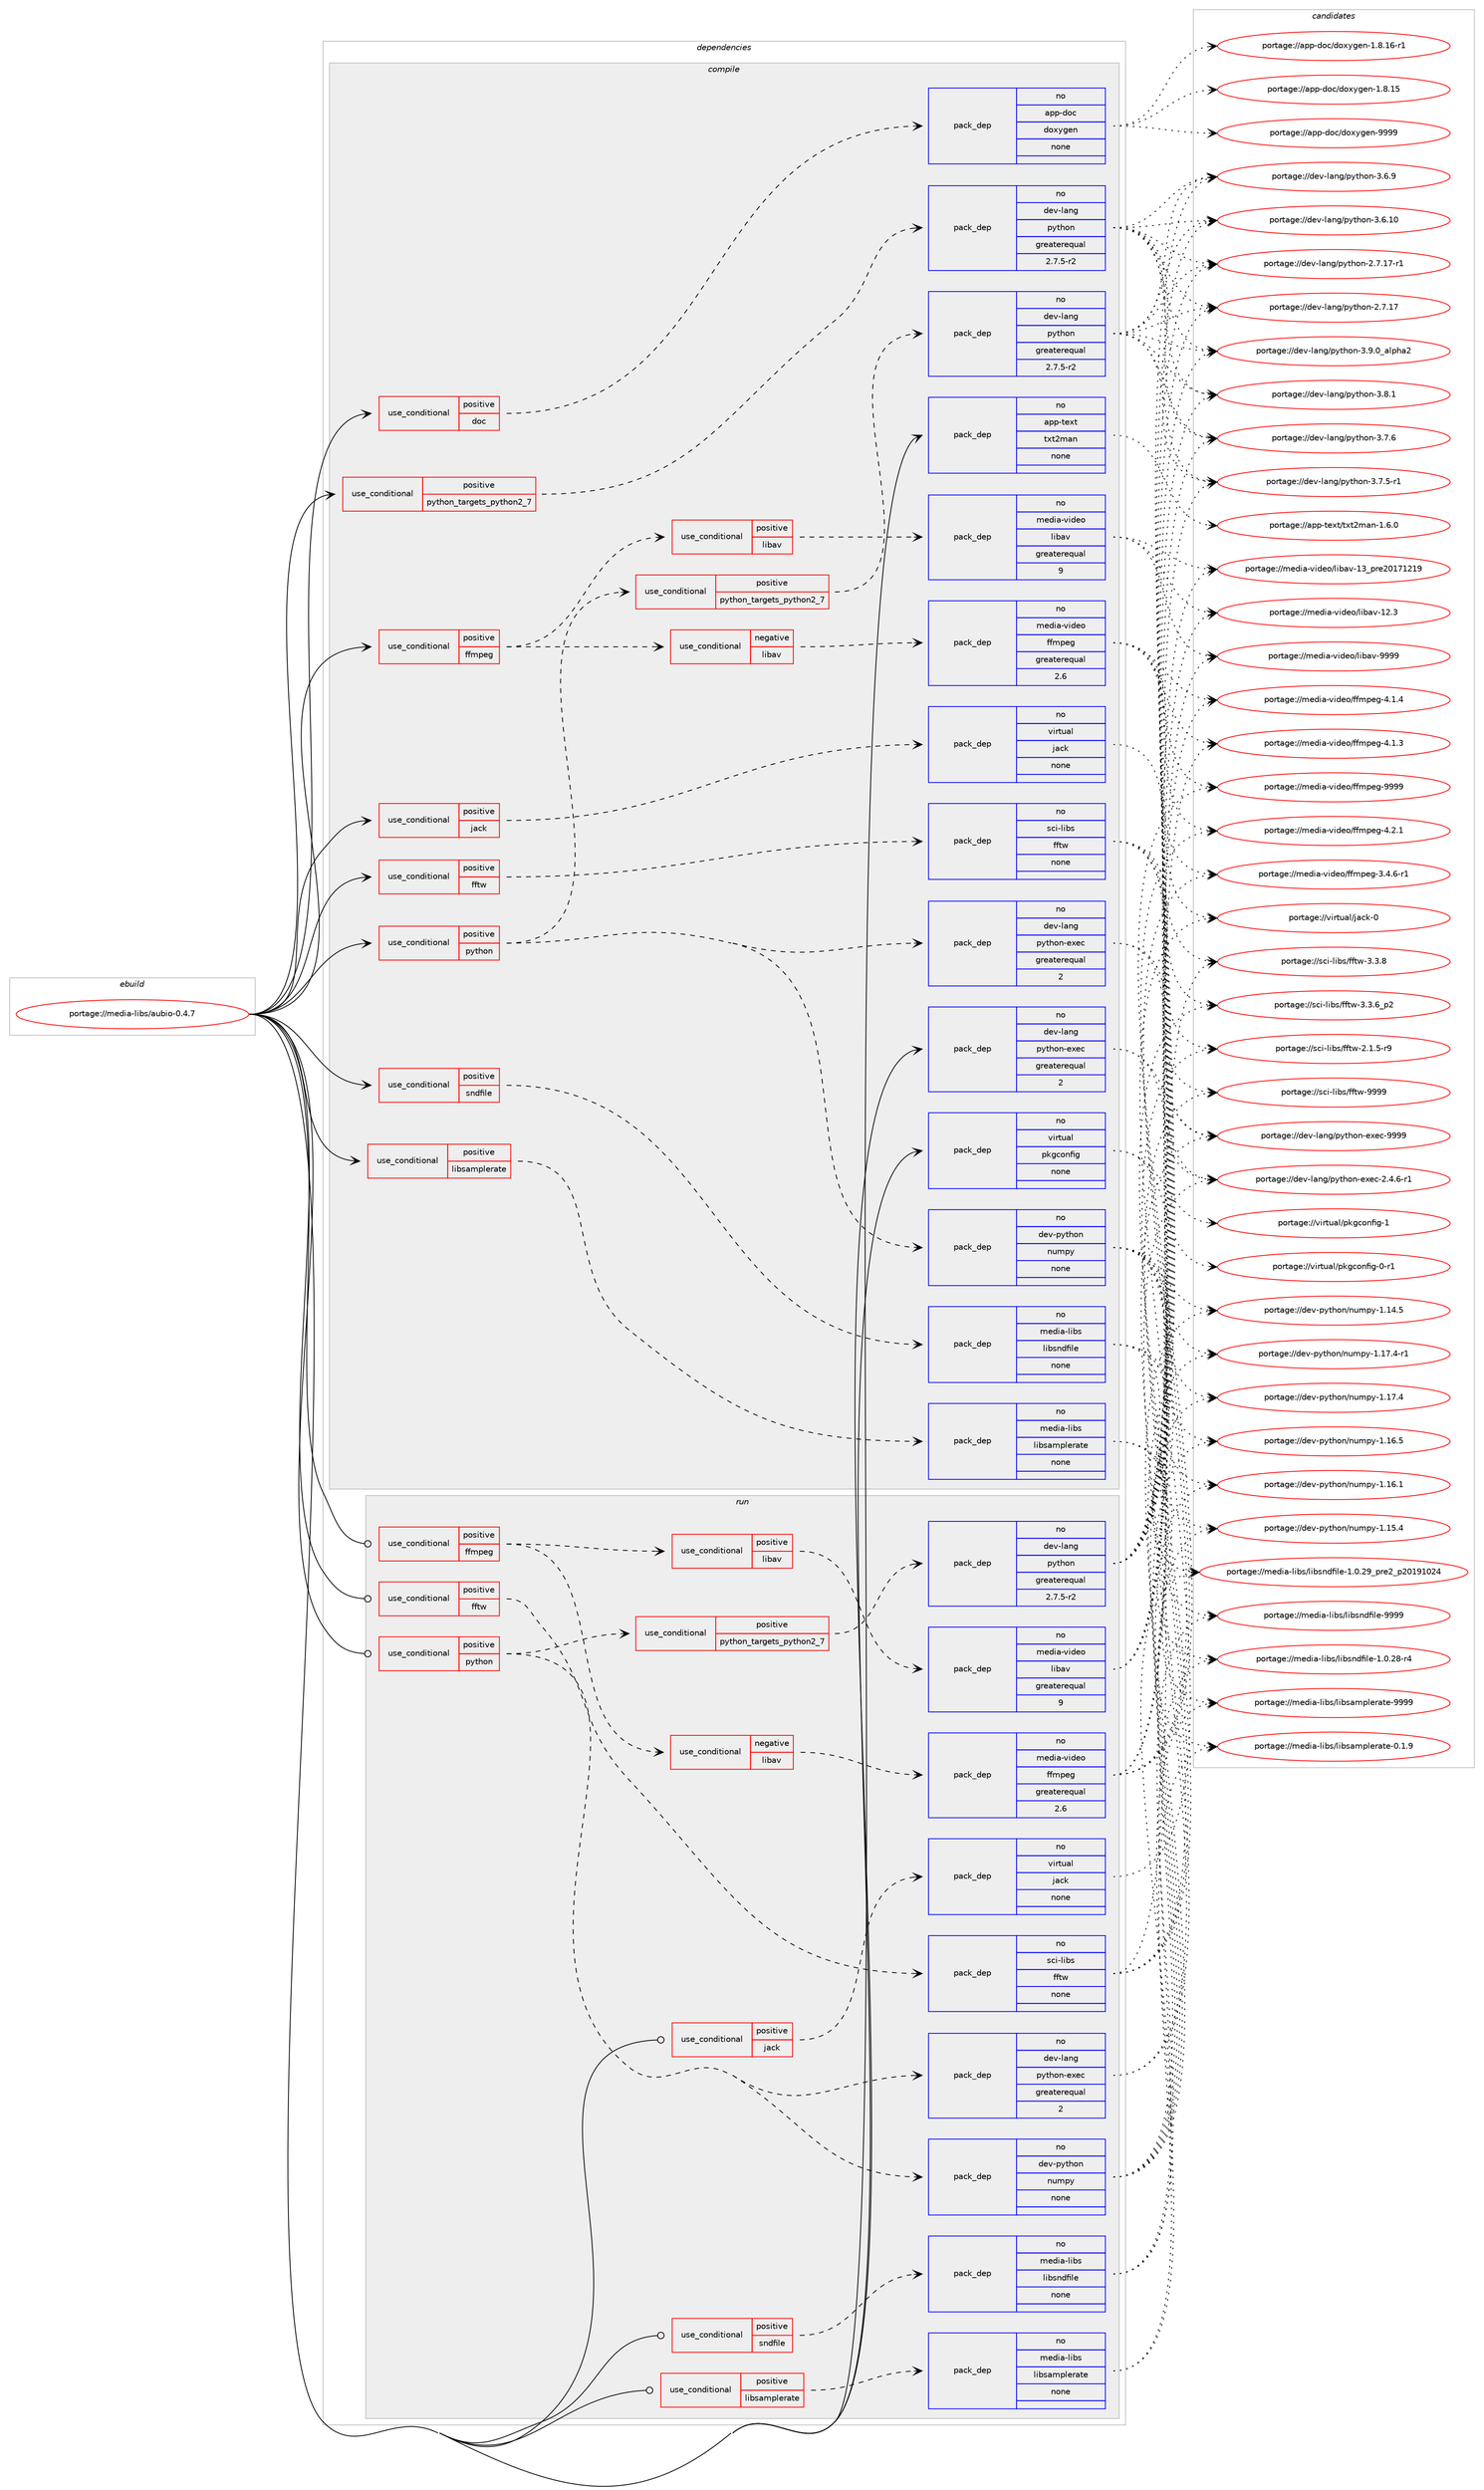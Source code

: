 digraph prolog {

# *************
# Graph options
# *************

newrank=true;
concentrate=true;
compound=true;
graph [rankdir=LR,fontname=Helvetica,fontsize=10,ranksep=1.5];#, ranksep=2.5, nodesep=0.2];
edge  [arrowhead=vee];
node  [fontname=Helvetica,fontsize=10];

# **********
# The ebuild
# **********

subgraph cluster_leftcol {
color=gray;
rank=same;
label=<<i>ebuild</i>>;
id [label="portage://media-libs/aubio-0.4.7", color=red, width=4, href="../media-libs/aubio-0.4.7.svg"];
}

# ****************
# The dependencies
# ****************

subgraph cluster_midcol {
color=gray;
label=<<i>dependencies</i>>;
subgraph cluster_compile {
fillcolor="#eeeeee";
style=filled;
label=<<i>compile</i>>;
subgraph cond49692 {
dependency216172 [label=<<TABLE BORDER="0" CELLBORDER="1" CELLSPACING="0" CELLPADDING="4"><TR><TD ROWSPAN="3" CELLPADDING="10">use_conditional</TD></TR><TR><TD>positive</TD></TR><TR><TD>doc</TD></TR></TABLE>>, shape=none, color=red];
subgraph pack163128 {
dependency216173 [label=<<TABLE BORDER="0" CELLBORDER="1" CELLSPACING="0" CELLPADDING="4" WIDTH="220"><TR><TD ROWSPAN="6" CELLPADDING="30">pack_dep</TD></TR><TR><TD WIDTH="110">no</TD></TR><TR><TD>app-doc</TD></TR><TR><TD>doxygen</TD></TR><TR><TD>none</TD></TR><TR><TD></TD></TR></TABLE>>, shape=none, color=blue];
}
dependency216172:e -> dependency216173:w [weight=20,style="dashed",arrowhead="vee"];
}
id:e -> dependency216172:w [weight=20,style="solid",arrowhead="vee"];
subgraph cond49693 {
dependency216174 [label=<<TABLE BORDER="0" CELLBORDER="1" CELLSPACING="0" CELLPADDING="4"><TR><TD ROWSPAN="3" CELLPADDING="10">use_conditional</TD></TR><TR><TD>positive</TD></TR><TR><TD>ffmpeg</TD></TR></TABLE>>, shape=none, color=red];
subgraph cond49694 {
dependency216175 [label=<<TABLE BORDER="0" CELLBORDER="1" CELLSPACING="0" CELLPADDING="4"><TR><TD ROWSPAN="3" CELLPADDING="10">use_conditional</TD></TR><TR><TD>negative</TD></TR><TR><TD>libav</TD></TR></TABLE>>, shape=none, color=red];
subgraph pack163129 {
dependency216176 [label=<<TABLE BORDER="0" CELLBORDER="1" CELLSPACING="0" CELLPADDING="4" WIDTH="220"><TR><TD ROWSPAN="6" CELLPADDING="30">pack_dep</TD></TR><TR><TD WIDTH="110">no</TD></TR><TR><TD>media-video</TD></TR><TR><TD>ffmpeg</TD></TR><TR><TD>greaterequal</TD></TR><TR><TD>2.6</TD></TR></TABLE>>, shape=none, color=blue];
}
dependency216175:e -> dependency216176:w [weight=20,style="dashed",arrowhead="vee"];
}
dependency216174:e -> dependency216175:w [weight=20,style="dashed",arrowhead="vee"];
subgraph cond49695 {
dependency216177 [label=<<TABLE BORDER="0" CELLBORDER="1" CELLSPACING="0" CELLPADDING="4"><TR><TD ROWSPAN="3" CELLPADDING="10">use_conditional</TD></TR><TR><TD>positive</TD></TR><TR><TD>libav</TD></TR></TABLE>>, shape=none, color=red];
subgraph pack163130 {
dependency216178 [label=<<TABLE BORDER="0" CELLBORDER="1" CELLSPACING="0" CELLPADDING="4" WIDTH="220"><TR><TD ROWSPAN="6" CELLPADDING="30">pack_dep</TD></TR><TR><TD WIDTH="110">no</TD></TR><TR><TD>media-video</TD></TR><TR><TD>libav</TD></TR><TR><TD>greaterequal</TD></TR><TR><TD>9</TD></TR></TABLE>>, shape=none, color=blue];
}
dependency216177:e -> dependency216178:w [weight=20,style="dashed",arrowhead="vee"];
}
dependency216174:e -> dependency216177:w [weight=20,style="dashed",arrowhead="vee"];
}
id:e -> dependency216174:w [weight=20,style="solid",arrowhead="vee"];
subgraph cond49696 {
dependency216179 [label=<<TABLE BORDER="0" CELLBORDER="1" CELLSPACING="0" CELLPADDING="4"><TR><TD ROWSPAN="3" CELLPADDING="10">use_conditional</TD></TR><TR><TD>positive</TD></TR><TR><TD>fftw</TD></TR></TABLE>>, shape=none, color=red];
subgraph pack163131 {
dependency216180 [label=<<TABLE BORDER="0" CELLBORDER="1" CELLSPACING="0" CELLPADDING="4" WIDTH="220"><TR><TD ROWSPAN="6" CELLPADDING="30">pack_dep</TD></TR><TR><TD WIDTH="110">no</TD></TR><TR><TD>sci-libs</TD></TR><TR><TD>fftw</TD></TR><TR><TD>none</TD></TR><TR><TD></TD></TR></TABLE>>, shape=none, color=blue];
}
dependency216179:e -> dependency216180:w [weight=20,style="dashed",arrowhead="vee"];
}
id:e -> dependency216179:w [weight=20,style="solid",arrowhead="vee"];
subgraph cond49697 {
dependency216181 [label=<<TABLE BORDER="0" CELLBORDER="1" CELLSPACING="0" CELLPADDING="4"><TR><TD ROWSPAN="3" CELLPADDING="10">use_conditional</TD></TR><TR><TD>positive</TD></TR><TR><TD>jack</TD></TR></TABLE>>, shape=none, color=red];
subgraph pack163132 {
dependency216182 [label=<<TABLE BORDER="0" CELLBORDER="1" CELLSPACING="0" CELLPADDING="4" WIDTH="220"><TR><TD ROWSPAN="6" CELLPADDING="30">pack_dep</TD></TR><TR><TD WIDTH="110">no</TD></TR><TR><TD>virtual</TD></TR><TR><TD>jack</TD></TR><TR><TD>none</TD></TR><TR><TD></TD></TR></TABLE>>, shape=none, color=blue];
}
dependency216181:e -> dependency216182:w [weight=20,style="dashed",arrowhead="vee"];
}
id:e -> dependency216181:w [weight=20,style="solid",arrowhead="vee"];
subgraph cond49698 {
dependency216183 [label=<<TABLE BORDER="0" CELLBORDER="1" CELLSPACING="0" CELLPADDING="4"><TR><TD ROWSPAN="3" CELLPADDING="10">use_conditional</TD></TR><TR><TD>positive</TD></TR><TR><TD>libsamplerate</TD></TR></TABLE>>, shape=none, color=red];
subgraph pack163133 {
dependency216184 [label=<<TABLE BORDER="0" CELLBORDER="1" CELLSPACING="0" CELLPADDING="4" WIDTH="220"><TR><TD ROWSPAN="6" CELLPADDING="30">pack_dep</TD></TR><TR><TD WIDTH="110">no</TD></TR><TR><TD>media-libs</TD></TR><TR><TD>libsamplerate</TD></TR><TR><TD>none</TD></TR><TR><TD></TD></TR></TABLE>>, shape=none, color=blue];
}
dependency216183:e -> dependency216184:w [weight=20,style="dashed",arrowhead="vee"];
}
id:e -> dependency216183:w [weight=20,style="solid",arrowhead="vee"];
subgraph cond49699 {
dependency216185 [label=<<TABLE BORDER="0" CELLBORDER="1" CELLSPACING="0" CELLPADDING="4"><TR><TD ROWSPAN="3" CELLPADDING="10">use_conditional</TD></TR><TR><TD>positive</TD></TR><TR><TD>python</TD></TR></TABLE>>, shape=none, color=red];
subgraph cond49700 {
dependency216186 [label=<<TABLE BORDER="0" CELLBORDER="1" CELLSPACING="0" CELLPADDING="4"><TR><TD ROWSPAN="3" CELLPADDING="10">use_conditional</TD></TR><TR><TD>positive</TD></TR><TR><TD>python_targets_python2_7</TD></TR></TABLE>>, shape=none, color=red];
subgraph pack163134 {
dependency216187 [label=<<TABLE BORDER="0" CELLBORDER="1" CELLSPACING="0" CELLPADDING="4" WIDTH="220"><TR><TD ROWSPAN="6" CELLPADDING="30">pack_dep</TD></TR><TR><TD WIDTH="110">no</TD></TR><TR><TD>dev-lang</TD></TR><TR><TD>python</TD></TR><TR><TD>greaterequal</TD></TR><TR><TD>2.7.5-r2</TD></TR></TABLE>>, shape=none, color=blue];
}
dependency216186:e -> dependency216187:w [weight=20,style="dashed",arrowhead="vee"];
}
dependency216185:e -> dependency216186:w [weight=20,style="dashed",arrowhead="vee"];
subgraph pack163135 {
dependency216188 [label=<<TABLE BORDER="0" CELLBORDER="1" CELLSPACING="0" CELLPADDING="4" WIDTH="220"><TR><TD ROWSPAN="6" CELLPADDING="30">pack_dep</TD></TR><TR><TD WIDTH="110">no</TD></TR><TR><TD>dev-lang</TD></TR><TR><TD>python-exec</TD></TR><TR><TD>greaterequal</TD></TR><TR><TD>2</TD></TR></TABLE>>, shape=none, color=blue];
}
dependency216185:e -> dependency216188:w [weight=20,style="dashed",arrowhead="vee"];
subgraph pack163136 {
dependency216189 [label=<<TABLE BORDER="0" CELLBORDER="1" CELLSPACING="0" CELLPADDING="4" WIDTH="220"><TR><TD ROWSPAN="6" CELLPADDING="30">pack_dep</TD></TR><TR><TD WIDTH="110">no</TD></TR><TR><TD>dev-python</TD></TR><TR><TD>numpy</TD></TR><TR><TD>none</TD></TR><TR><TD></TD></TR></TABLE>>, shape=none, color=blue];
}
dependency216185:e -> dependency216189:w [weight=20,style="dashed",arrowhead="vee"];
}
id:e -> dependency216185:w [weight=20,style="solid",arrowhead="vee"];
subgraph cond49701 {
dependency216190 [label=<<TABLE BORDER="0" CELLBORDER="1" CELLSPACING="0" CELLPADDING="4"><TR><TD ROWSPAN="3" CELLPADDING="10">use_conditional</TD></TR><TR><TD>positive</TD></TR><TR><TD>python_targets_python2_7</TD></TR></TABLE>>, shape=none, color=red];
subgraph pack163137 {
dependency216191 [label=<<TABLE BORDER="0" CELLBORDER="1" CELLSPACING="0" CELLPADDING="4" WIDTH="220"><TR><TD ROWSPAN="6" CELLPADDING="30">pack_dep</TD></TR><TR><TD WIDTH="110">no</TD></TR><TR><TD>dev-lang</TD></TR><TR><TD>python</TD></TR><TR><TD>greaterequal</TD></TR><TR><TD>2.7.5-r2</TD></TR></TABLE>>, shape=none, color=blue];
}
dependency216190:e -> dependency216191:w [weight=20,style="dashed",arrowhead="vee"];
}
id:e -> dependency216190:w [weight=20,style="solid",arrowhead="vee"];
subgraph cond49702 {
dependency216192 [label=<<TABLE BORDER="0" CELLBORDER="1" CELLSPACING="0" CELLPADDING="4"><TR><TD ROWSPAN="3" CELLPADDING="10">use_conditional</TD></TR><TR><TD>positive</TD></TR><TR><TD>sndfile</TD></TR></TABLE>>, shape=none, color=red];
subgraph pack163138 {
dependency216193 [label=<<TABLE BORDER="0" CELLBORDER="1" CELLSPACING="0" CELLPADDING="4" WIDTH="220"><TR><TD ROWSPAN="6" CELLPADDING="30">pack_dep</TD></TR><TR><TD WIDTH="110">no</TD></TR><TR><TD>media-libs</TD></TR><TR><TD>libsndfile</TD></TR><TR><TD>none</TD></TR><TR><TD></TD></TR></TABLE>>, shape=none, color=blue];
}
dependency216192:e -> dependency216193:w [weight=20,style="dashed",arrowhead="vee"];
}
id:e -> dependency216192:w [weight=20,style="solid",arrowhead="vee"];
subgraph pack163139 {
dependency216194 [label=<<TABLE BORDER="0" CELLBORDER="1" CELLSPACING="0" CELLPADDING="4" WIDTH="220"><TR><TD ROWSPAN="6" CELLPADDING="30">pack_dep</TD></TR><TR><TD WIDTH="110">no</TD></TR><TR><TD>app-text</TD></TR><TR><TD>txt2man</TD></TR><TR><TD>none</TD></TR><TR><TD></TD></TR></TABLE>>, shape=none, color=blue];
}
id:e -> dependency216194:w [weight=20,style="solid",arrowhead="vee"];
subgraph pack163140 {
dependency216195 [label=<<TABLE BORDER="0" CELLBORDER="1" CELLSPACING="0" CELLPADDING="4" WIDTH="220"><TR><TD ROWSPAN="6" CELLPADDING="30">pack_dep</TD></TR><TR><TD WIDTH="110">no</TD></TR><TR><TD>dev-lang</TD></TR><TR><TD>python-exec</TD></TR><TR><TD>greaterequal</TD></TR><TR><TD>2</TD></TR></TABLE>>, shape=none, color=blue];
}
id:e -> dependency216195:w [weight=20,style="solid",arrowhead="vee"];
subgraph pack163141 {
dependency216196 [label=<<TABLE BORDER="0" CELLBORDER="1" CELLSPACING="0" CELLPADDING="4" WIDTH="220"><TR><TD ROWSPAN="6" CELLPADDING="30">pack_dep</TD></TR><TR><TD WIDTH="110">no</TD></TR><TR><TD>virtual</TD></TR><TR><TD>pkgconfig</TD></TR><TR><TD>none</TD></TR><TR><TD></TD></TR></TABLE>>, shape=none, color=blue];
}
id:e -> dependency216196:w [weight=20,style="solid",arrowhead="vee"];
}
subgraph cluster_compileandrun {
fillcolor="#eeeeee";
style=filled;
label=<<i>compile and run</i>>;
}
subgraph cluster_run {
fillcolor="#eeeeee";
style=filled;
label=<<i>run</i>>;
subgraph cond49703 {
dependency216197 [label=<<TABLE BORDER="0" CELLBORDER="1" CELLSPACING="0" CELLPADDING="4"><TR><TD ROWSPAN="3" CELLPADDING="10">use_conditional</TD></TR><TR><TD>positive</TD></TR><TR><TD>ffmpeg</TD></TR></TABLE>>, shape=none, color=red];
subgraph cond49704 {
dependency216198 [label=<<TABLE BORDER="0" CELLBORDER="1" CELLSPACING="0" CELLPADDING="4"><TR><TD ROWSPAN="3" CELLPADDING="10">use_conditional</TD></TR><TR><TD>negative</TD></TR><TR><TD>libav</TD></TR></TABLE>>, shape=none, color=red];
subgraph pack163142 {
dependency216199 [label=<<TABLE BORDER="0" CELLBORDER="1" CELLSPACING="0" CELLPADDING="4" WIDTH="220"><TR><TD ROWSPAN="6" CELLPADDING="30">pack_dep</TD></TR><TR><TD WIDTH="110">no</TD></TR><TR><TD>media-video</TD></TR><TR><TD>ffmpeg</TD></TR><TR><TD>greaterequal</TD></TR><TR><TD>2.6</TD></TR></TABLE>>, shape=none, color=blue];
}
dependency216198:e -> dependency216199:w [weight=20,style="dashed",arrowhead="vee"];
}
dependency216197:e -> dependency216198:w [weight=20,style="dashed",arrowhead="vee"];
subgraph cond49705 {
dependency216200 [label=<<TABLE BORDER="0" CELLBORDER="1" CELLSPACING="0" CELLPADDING="4"><TR><TD ROWSPAN="3" CELLPADDING="10">use_conditional</TD></TR><TR><TD>positive</TD></TR><TR><TD>libav</TD></TR></TABLE>>, shape=none, color=red];
subgraph pack163143 {
dependency216201 [label=<<TABLE BORDER="0" CELLBORDER="1" CELLSPACING="0" CELLPADDING="4" WIDTH="220"><TR><TD ROWSPAN="6" CELLPADDING="30">pack_dep</TD></TR><TR><TD WIDTH="110">no</TD></TR><TR><TD>media-video</TD></TR><TR><TD>libav</TD></TR><TR><TD>greaterequal</TD></TR><TR><TD>9</TD></TR></TABLE>>, shape=none, color=blue];
}
dependency216200:e -> dependency216201:w [weight=20,style="dashed",arrowhead="vee"];
}
dependency216197:e -> dependency216200:w [weight=20,style="dashed",arrowhead="vee"];
}
id:e -> dependency216197:w [weight=20,style="solid",arrowhead="odot"];
subgraph cond49706 {
dependency216202 [label=<<TABLE BORDER="0" CELLBORDER="1" CELLSPACING="0" CELLPADDING="4"><TR><TD ROWSPAN="3" CELLPADDING="10">use_conditional</TD></TR><TR><TD>positive</TD></TR><TR><TD>fftw</TD></TR></TABLE>>, shape=none, color=red];
subgraph pack163144 {
dependency216203 [label=<<TABLE BORDER="0" CELLBORDER="1" CELLSPACING="0" CELLPADDING="4" WIDTH="220"><TR><TD ROWSPAN="6" CELLPADDING="30">pack_dep</TD></TR><TR><TD WIDTH="110">no</TD></TR><TR><TD>sci-libs</TD></TR><TR><TD>fftw</TD></TR><TR><TD>none</TD></TR><TR><TD></TD></TR></TABLE>>, shape=none, color=blue];
}
dependency216202:e -> dependency216203:w [weight=20,style="dashed",arrowhead="vee"];
}
id:e -> dependency216202:w [weight=20,style="solid",arrowhead="odot"];
subgraph cond49707 {
dependency216204 [label=<<TABLE BORDER="0" CELLBORDER="1" CELLSPACING="0" CELLPADDING="4"><TR><TD ROWSPAN="3" CELLPADDING="10">use_conditional</TD></TR><TR><TD>positive</TD></TR><TR><TD>jack</TD></TR></TABLE>>, shape=none, color=red];
subgraph pack163145 {
dependency216205 [label=<<TABLE BORDER="0" CELLBORDER="1" CELLSPACING="0" CELLPADDING="4" WIDTH="220"><TR><TD ROWSPAN="6" CELLPADDING="30">pack_dep</TD></TR><TR><TD WIDTH="110">no</TD></TR><TR><TD>virtual</TD></TR><TR><TD>jack</TD></TR><TR><TD>none</TD></TR><TR><TD></TD></TR></TABLE>>, shape=none, color=blue];
}
dependency216204:e -> dependency216205:w [weight=20,style="dashed",arrowhead="vee"];
}
id:e -> dependency216204:w [weight=20,style="solid",arrowhead="odot"];
subgraph cond49708 {
dependency216206 [label=<<TABLE BORDER="0" CELLBORDER="1" CELLSPACING="0" CELLPADDING="4"><TR><TD ROWSPAN="3" CELLPADDING="10">use_conditional</TD></TR><TR><TD>positive</TD></TR><TR><TD>libsamplerate</TD></TR></TABLE>>, shape=none, color=red];
subgraph pack163146 {
dependency216207 [label=<<TABLE BORDER="0" CELLBORDER="1" CELLSPACING="0" CELLPADDING="4" WIDTH="220"><TR><TD ROWSPAN="6" CELLPADDING="30">pack_dep</TD></TR><TR><TD WIDTH="110">no</TD></TR><TR><TD>media-libs</TD></TR><TR><TD>libsamplerate</TD></TR><TR><TD>none</TD></TR><TR><TD></TD></TR></TABLE>>, shape=none, color=blue];
}
dependency216206:e -> dependency216207:w [weight=20,style="dashed",arrowhead="vee"];
}
id:e -> dependency216206:w [weight=20,style="solid",arrowhead="odot"];
subgraph cond49709 {
dependency216208 [label=<<TABLE BORDER="0" CELLBORDER="1" CELLSPACING="0" CELLPADDING="4"><TR><TD ROWSPAN="3" CELLPADDING="10">use_conditional</TD></TR><TR><TD>positive</TD></TR><TR><TD>python</TD></TR></TABLE>>, shape=none, color=red];
subgraph cond49710 {
dependency216209 [label=<<TABLE BORDER="0" CELLBORDER="1" CELLSPACING="0" CELLPADDING="4"><TR><TD ROWSPAN="3" CELLPADDING="10">use_conditional</TD></TR><TR><TD>positive</TD></TR><TR><TD>python_targets_python2_7</TD></TR></TABLE>>, shape=none, color=red];
subgraph pack163147 {
dependency216210 [label=<<TABLE BORDER="0" CELLBORDER="1" CELLSPACING="0" CELLPADDING="4" WIDTH="220"><TR><TD ROWSPAN="6" CELLPADDING="30">pack_dep</TD></TR><TR><TD WIDTH="110">no</TD></TR><TR><TD>dev-lang</TD></TR><TR><TD>python</TD></TR><TR><TD>greaterequal</TD></TR><TR><TD>2.7.5-r2</TD></TR></TABLE>>, shape=none, color=blue];
}
dependency216209:e -> dependency216210:w [weight=20,style="dashed",arrowhead="vee"];
}
dependency216208:e -> dependency216209:w [weight=20,style="dashed",arrowhead="vee"];
subgraph pack163148 {
dependency216211 [label=<<TABLE BORDER="0" CELLBORDER="1" CELLSPACING="0" CELLPADDING="4" WIDTH="220"><TR><TD ROWSPAN="6" CELLPADDING="30">pack_dep</TD></TR><TR><TD WIDTH="110">no</TD></TR><TR><TD>dev-lang</TD></TR><TR><TD>python-exec</TD></TR><TR><TD>greaterequal</TD></TR><TR><TD>2</TD></TR></TABLE>>, shape=none, color=blue];
}
dependency216208:e -> dependency216211:w [weight=20,style="dashed",arrowhead="vee"];
subgraph pack163149 {
dependency216212 [label=<<TABLE BORDER="0" CELLBORDER="1" CELLSPACING="0" CELLPADDING="4" WIDTH="220"><TR><TD ROWSPAN="6" CELLPADDING="30">pack_dep</TD></TR><TR><TD WIDTH="110">no</TD></TR><TR><TD>dev-python</TD></TR><TR><TD>numpy</TD></TR><TR><TD>none</TD></TR><TR><TD></TD></TR></TABLE>>, shape=none, color=blue];
}
dependency216208:e -> dependency216212:w [weight=20,style="dashed",arrowhead="vee"];
}
id:e -> dependency216208:w [weight=20,style="solid",arrowhead="odot"];
subgraph cond49711 {
dependency216213 [label=<<TABLE BORDER="0" CELLBORDER="1" CELLSPACING="0" CELLPADDING="4"><TR><TD ROWSPAN="3" CELLPADDING="10">use_conditional</TD></TR><TR><TD>positive</TD></TR><TR><TD>sndfile</TD></TR></TABLE>>, shape=none, color=red];
subgraph pack163150 {
dependency216214 [label=<<TABLE BORDER="0" CELLBORDER="1" CELLSPACING="0" CELLPADDING="4" WIDTH="220"><TR><TD ROWSPAN="6" CELLPADDING="30">pack_dep</TD></TR><TR><TD WIDTH="110">no</TD></TR><TR><TD>media-libs</TD></TR><TR><TD>libsndfile</TD></TR><TR><TD>none</TD></TR><TR><TD></TD></TR></TABLE>>, shape=none, color=blue];
}
dependency216213:e -> dependency216214:w [weight=20,style="dashed",arrowhead="vee"];
}
id:e -> dependency216213:w [weight=20,style="solid",arrowhead="odot"];
}
}

# **************
# The candidates
# **************

subgraph cluster_choices {
rank=same;
color=gray;
label=<<i>candidates</i>>;

subgraph choice163128 {
color=black;
nodesep=1;
choice971121124510011199471001111201211031011104557575757 [label="portage://app-doc/doxygen-9999", color=red, width=4,href="../app-doc/doxygen-9999.svg"];
choice97112112451001119947100111120121103101110454946564649544511449 [label="portage://app-doc/doxygen-1.8.16-r1", color=red, width=4,href="../app-doc/doxygen-1.8.16-r1.svg"];
choice9711211245100111994710011112012110310111045494656464953 [label="portage://app-doc/doxygen-1.8.15", color=red, width=4,href="../app-doc/doxygen-1.8.15.svg"];
dependency216173:e -> choice971121124510011199471001111201211031011104557575757:w [style=dotted,weight="100"];
dependency216173:e -> choice97112112451001119947100111120121103101110454946564649544511449:w [style=dotted,weight="100"];
dependency216173:e -> choice9711211245100111994710011112012110310111045494656464953:w [style=dotted,weight="100"];
}
subgraph choice163129 {
color=black;
nodesep=1;
choice1091011001059745118105100101111471021021091121011034557575757 [label="portage://media-video/ffmpeg-9999", color=red, width=4,href="../media-video/ffmpeg-9999.svg"];
choice109101100105974511810510010111147102102109112101103455246504649 [label="portage://media-video/ffmpeg-4.2.1", color=red, width=4,href="../media-video/ffmpeg-4.2.1.svg"];
choice109101100105974511810510010111147102102109112101103455246494652 [label="portage://media-video/ffmpeg-4.1.4", color=red, width=4,href="../media-video/ffmpeg-4.1.4.svg"];
choice109101100105974511810510010111147102102109112101103455246494651 [label="portage://media-video/ffmpeg-4.1.3", color=red, width=4,href="../media-video/ffmpeg-4.1.3.svg"];
choice1091011001059745118105100101111471021021091121011034551465246544511449 [label="portage://media-video/ffmpeg-3.4.6-r1", color=red, width=4,href="../media-video/ffmpeg-3.4.6-r1.svg"];
dependency216176:e -> choice1091011001059745118105100101111471021021091121011034557575757:w [style=dotted,weight="100"];
dependency216176:e -> choice109101100105974511810510010111147102102109112101103455246504649:w [style=dotted,weight="100"];
dependency216176:e -> choice109101100105974511810510010111147102102109112101103455246494652:w [style=dotted,weight="100"];
dependency216176:e -> choice109101100105974511810510010111147102102109112101103455246494651:w [style=dotted,weight="100"];
dependency216176:e -> choice1091011001059745118105100101111471021021091121011034551465246544511449:w [style=dotted,weight="100"];
}
subgraph choice163130 {
color=black;
nodesep=1;
choice10910110010597451181051001011114710810598971184557575757 [label="portage://media-video/libav-9999", color=red, width=4,href="../media-video/libav-9999.svg"];
choice1091011001059745118105100101111471081059897118454951951121141015048495549504957 [label="portage://media-video/libav-13_pre20171219", color=red, width=4,href="../media-video/libav-13_pre20171219.svg"];
choice10910110010597451181051001011114710810598971184549504651 [label="portage://media-video/libav-12.3", color=red, width=4,href="../media-video/libav-12.3.svg"];
dependency216178:e -> choice10910110010597451181051001011114710810598971184557575757:w [style=dotted,weight="100"];
dependency216178:e -> choice1091011001059745118105100101111471081059897118454951951121141015048495549504957:w [style=dotted,weight="100"];
dependency216178:e -> choice10910110010597451181051001011114710810598971184549504651:w [style=dotted,weight="100"];
}
subgraph choice163131 {
color=black;
nodesep=1;
choice115991054510810598115471021021161194557575757 [label="portage://sci-libs/fftw-9999", color=red, width=4,href="../sci-libs/fftw-9999.svg"];
choice11599105451081059811547102102116119455146514656 [label="portage://sci-libs/fftw-3.3.8", color=red, width=4,href="../sci-libs/fftw-3.3.8.svg"];
choice115991054510810598115471021021161194551465146549511250 [label="portage://sci-libs/fftw-3.3.6_p2", color=red, width=4,href="../sci-libs/fftw-3.3.6_p2.svg"];
choice115991054510810598115471021021161194550464946534511457 [label="portage://sci-libs/fftw-2.1.5-r9", color=red, width=4,href="../sci-libs/fftw-2.1.5-r9.svg"];
dependency216180:e -> choice115991054510810598115471021021161194557575757:w [style=dotted,weight="100"];
dependency216180:e -> choice11599105451081059811547102102116119455146514656:w [style=dotted,weight="100"];
dependency216180:e -> choice115991054510810598115471021021161194551465146549511250:w [style=dotted,weight="100"];
dependency216180:e -> choice115991054510810598115471021021161194550464946534511457:w [style=dotted,weight="100"];
}
subgraph choice163132 {
color=black;
nodesep=1;
choice118105114116117971084710697991074548 [label="portage://virtual/jack-0", color=red, width=4,href="../virtual/jack-0.svg"];
dependency216182:e -> choice118105114116117971084710697991074548:w [style=dotted,weight="100"];
}
subgraph choice163133 {
color=black;
nodesep=1;
choice109101100105974510810598115471081059811597109112108101114971161014557575757 [label="portage://media-libs/libsamplerate-9999", color=red, width=4,href="../media-libs/libsamplerate-9999.svg"];
choice10910110010597451081059811547108105981159710911210810111497116101454846494657 [label="portage://media-libs/libsamplerate-0.1.9", color=red, width=4,href="../media-libs/libsamplerate-0.1.9.svg"];
dependency216184:e -> choice109101100105974510810598115471081059811597109112108101114971161014557575757:w [style=dotted,weight="100"];
dependency216184:e -> choice10910110010597451081059811547108105981159710911210810111497116101454846494657:w [style=dotted,weight="100"];
}
subgraph choice163134 {
color=black;
nodesep=1;
choice10010111845108971101034711212111610411111045514657464895971081121049750 [label="portage://dev-lang/python-3.9.0_alpha2", color=red, width=4,href="../dev-lang/python-3.9.0_alpha2.svg"];
choice100101118451089711010347112121116104111110455146564649 [label="portage://dev-lang/python-3.8.1", color=red, width=4,href="../dev-lang/python-3.8.1.svg"];
choice100101118451089711010347112121116104111110455146554654 [label="portage://dev-lang/python-3.7.6", color=red, width=4,href="../dev-lang/python-3.7.6.svg"];
choice1001011184510897110103471121211161041111104551465546534511449 [label="portage://dev-lang/python-3.7.5-r1", color=red, width=4,href="../dev-lang/python-3.7.5-r1.svg"];
choice100101118451089711010347112121116104111110455146544657 [label="portage://dev-lang/python-3.6.9", color=red, width=4,href="../dev-lang/python-3.6.9.svg"];
choice10010111845108971101034711212111610411111045514654464948 [label="portage://dev-lang/python-3.6.10", color=red, width=4,href="../dev-lang/python-3.6.10.svg"];
choice100101118451089711010347112121116104111110455046554649554511449 [label="portage://dev-lang/python-2.7.17-r1", color=red, width=4,href="../dev-lang/python-2.7.17-r1.svg"];
choice10010111845108971101034711212111610411111045504655464955 [label="portage://dev-lang/python-2.7.17", color=red, width=4,href="../dev-lang/python-2.7.17.svg"];
dependency216187:e -> choice10010111845108971101034711212111610411111045514657464895971081121049750:w [style=dotted,weight="100"];
dependency216187:e -> choice100101118451089711010347112121116104111110455146564649:w [style=dotted,weight="100"];
dependency216187:e -> choice100101118451089711010347112121116104111110455146554654:w [style=dotted,weight="100"];
dependency216187:e -> choice1001011184510897110103471121211161041111104551465546534511449:w [style=dotted,weight="100"];
dependency216187:e -> choice100101118451089711010347112121116104111110455146544657:w [style=dotted,weight="100"];
dependency216187:e -> choice10010111845108971101034711212111610411111045514654464948:w [style=dotted,weight="100"];
dependency216187:e -> choice100101118451089711010347112121116104111110455046554649554511449:w [style=dotted,weight="100"];
dependency216187:e -> choice10010111845108971101034711212111610411111045504655464955:w [style=dotted,weight="100"];
}
subgraph choice163135 {
color=black;
nodesep=1;
choice10010111845108971101034711212111610411111045101120101994557575757 [label="portage://dev-lang/python-exec-9999", color=red, width=4,href="../dev-lang/python-exec-9999.svg"];
choice10010111845108971101034711212111610411111045101120101994550465246544511449 [label="portage://dev-lang/python-exec-2.4.6-r1", color=red, width=4,href="../dev-lang/python-exec-2.4.6-r1.svg"];
dependency216188:e -> choice10010111845108971101034711212111610411111045101120101994557575757:w [style=dotted,weight="100"];
dependency216188:e -> choice10010111845108971101034711212111610411111045101120101994550465246544511449:w [style=dotted,weight="100"];
}
subgraph choice163136 {
color=black;
nodesep=1;
choice1001011184511212111610411111047110117109112121454946495546524511449 [label="portage://dev-python/numpy-1.17.4-r1", color=red, width=4,href="../dev-python/numpy-1.17.4-r1.svg"];
choice100101118451121211161041111104711011710911212145494649554652 [label="portage://dev-python/numpy-1.17.4", color=red, width=4,href="../dev-python/numpy-1.17.4.svg"];
choice100101118451121211161041111104711011710911212145494649544653 [label="portage://dev-python/numpy-1.16.5", color=red, width=4,href="../dev-python/numpy-1.16.5.svg"];
choice100101118451121211161041111104711011710911212145494649544649 [label="portage://dev-python/numpy-1.16.1", color=red, width=4,href="../dev-python/numpy-1.16.1.svg"];
choice100101118451121211161041111104711011710911212145494649534652 [label="portage://dev-python/numpy-1.15.4", color=red, width=4,href="../dev-python/numpy-1.15.4.svg"];
choice100101118451121211161041111104711011710911212145494649524653 [label="portage://dev-python/numpy-1.14.5", color=red, width=4,href="../dev-python/numpy-1.14.5.svg"];
dependency216189:e -> choice1001011184511212111610411111047110117109112121454946495546524511449:w [style=dotted,weight="100"];
dependency216189:e -> choice100101118451121211161041111104711011710911212145494649554652:w [style=dotted,weight="100"];
dependency216189:e -> choice100101118451121211161041111104711011710911212145494649544653:w [style=dotted,weight="100"];
dependency216189:e -> choice100101118451121211161041111104711011710911212145494649544649:w [style=dotted,weight="100"];
dependency216189:e -> choice100101118451121211161041111104711011710911212145494649534652:w [style=dotted,weight="100"];
dependency216189:e -> choice100101118451121211161041111104711011710911212145494649524653:w [style=dotted,weight="100"];
}
subgraph choice163137 {
color=black;
nodesep=1;
choice10010111845108971101034711212111610411111045514657464895971081121049750 [label="portage://dev-lang/python-3.9.0_alpha2", color=red, width=4,href="../dev-lang/python-3.9.0_alpha2.svg"];
choice100101118451089711010347112121116104111110455146564649 [label="portage://dev-lang/python-3.8.1", color=red, width=4,href="../dev-lang/python-3.8.1.svg"];
choice100101118451089711010347112121116104111110455146554654 [label="portage://dev-lang/python-3.7.6", color=red, width=4,href="../dev-lang/python-3.7.6.svg"];
choice1001011184510897110103471121211161041111104551465546534511449 [label="portage://dev-lang/python-3.7.5-r1", color=red, width=4,href="../dev-lang/python-3.7.5-r1.svg"];
choice100101118451089711010347112121116104111110455146544657 [label="portage://dev-lang/python-3.6.9", color=red, width=4,href="../dev-lang/python-3.6.9.svg"];
choice10010111845108971101034711212111610411111045514654464948 [label="portage://dev-lang/python-3.6.10", color=red, width=4,href="../dev-lang/python-3.6.10.svg"];
choice100101118451089711010347112121116104111110455046554649554511449 [label="portage://dev-lang/python-2.7.17-r1", color=red, width=4,href="../dev-lang/python-2.7.17-r1.svg"];
choice10010111845108971101034711212111610411111045504655464955 [label="portage://dev-lang/python-2.7.17", color=red, width=4,href="../dev-lang/python-2.7.17.svg"];
dependency216191:e -> choice10010111845108971101034711212111610411111045514657464895971081121049750:w [style=dotted,weight="100"];
dependency216191:e -> choice100101118451089711010347112121116104111110455146564649:w [style=dotted,weight="100"];
dependency216191:e -> choice100101118451089711010347112121116104111110455146554654:w [style=dotted,weight="100"];
dependency216191:e -> choice1001011184510897110103471121211161041111104551465546534511449:w [style=dotted,weight="100"];
dependency216191:e -> choice100101118451089711010347112121116104111110455146544657:w [style=dotted,weight="100"];
dependency216191:e -> choice10010111845108971101034711212111610411111045514654464948:w [style=dotted,weight="100"];
dependency216191:e -> choice100101118451089711010347112121116104111110455046554649554511449:w [style=dotted,weight="100"];
dependency216191:e -> choice10010111845108971101034711212111610411111045504655464955:w [style=dotted,weight="100"];
}
subgraph choice163138 {
color=black;
nodesep=1;
choice10910110010597451081059811547108105981151101001021051081014557575757 [label="portage://media-libs/libsndfile-9999", color=red, width=4,href="../media-libs/libsndfile-9999.svg"];
choice1091011001059745108105981154710810598115110100102105108101454946484650579511211410150951125048495749485052 [label="portage://media-libs/libsndfile-1.0.29_pre2_p20191024", color=red, width=4,href="../media-libs/libsndfile-1.0.29_pre2_p20191024.svg"];
choice1091011001059745108105981154710810598115110100102105108101454946484650564511452 [label="portage://media-libs/libsndfile-1.0.28-r4", color=red, width=4,href="../media-libs/libsndfile-1.0.28-r4.svg"];
dependency216193:e -> choice10910110010597451081059811547108105981151101001021051081014557575757:w [style=dotted,weight="100"];
dependency216193:e -> choice1091011001059745108105981154710810598115110100102105108101454946484650579511211410150951125048495749485052:w [style=dotted,weight="100"];
dependency216193:e -> choice1091011001059745108105981154710810598115110100102105108101454946484650564511452:w [style=dotted,weight="100"];
}
subgraph choice163139 {
color=black;
nodesep=1;
choice9711211245116101120116471161201165010997110454946544648 [label="portage://app-text/txt2man-1.6.0", color=red, width=4,href="../app-text/txt2man-1.6.0.svg"];
dependency216194:e -> choice9711211245116101120116471161201165010997110454946544648:w [style=dotted,weight="100"];
}
subgraph choice163140 {
color=black;
nodesep=1;
choice10010111845108971101034711212111610411111045101120101994557575757 [label="portage://dev-lang/python-exec-9999", color=red, width=4,href="../dev-lang/python-exec-9999.svg"];
choice10010111845108971101034711212111610411111045101120101994550465246544511449 [label="portage://dev-lang/python-exec-2.4.6-r1", color=red, width=4,href="../dev-lang/python-exec-2.4.6-r1.svg"];
dependency216195:e -> choice10010111845108971101034711212111610411111045101120101994557575757:w [style=dotted,weight="100"];
dependency216195:e -> choice10010111845108971101034711212111610411111045101120101994550465246544511449:w [style=dotted,weight="100"];
}
subgraph choice163141 {
color=black;
nodesep=1;
choice1181051141161179710847112107103991111101021051034549 [label="portage://virtual/pkgconfig-1", color=red, width=4,href="../virtual/pkgconfig-1.svg"];
choice11810511411611797108471121071039911111010210510345484511449 [label="portage://virtual/pkgconfig-0-r1", color=red, width=4,href="../virtual/pkgconfig-0-r1.svg"];
dependency216196:e -> choice1181051141161179710847112107103991111101021051034549:w [style=dotted,weight="100"];
dependency216196:e -> choice11810511411611797108471121071039911111010210510345484511449:w [style=dotted,weight="100"];
}
subgraph choice163142 {
color=black;
nodesep=1;
choice1091011001059745118105100101111471021021091121011034557575757 [label="portage://media-video/ffmpeg-9999", color=red, width=4,href="../media-video/ffmpeg-9999.svg"];
choice109101100105974511810510010111147102102109112101103455246504649 [label="portage://media-video/ffmpeg-4.2.1", color=red, width=4,href="../media-video/ffmpeg-4.2.1.svg"];
choice109101100105974511810510010111147102102109112101103455246494652 [label="portage://media-video/ffmpeg-4.1.4", color=red, width=4,href="../media-video/ffmpeg-4.1.4.svg"];
choice109101100105974511810510010111147102102109112101103455246494651 [label="portage://media-video/ffmpeg-4.1.3", color=red, width=4,href="../media-video/ffmpeg-4.1.3.svg"];
choice1091011001059745118105100101111471021021091121011034551465246544511449 [label="portage://media-video/ffmpeg-3.4.6-r1", color=red, width=4,href="../media-video/ffmpeg-3.4.6-r1.svg"];
dependency216199:e -> choice1091011001059745118105100101111471021021091121011034557575757:w [style=dotted,weight="100"];
dependency216199:e -> choice109101100105974511810510010111147102102109112101103455246504649:w [style=dotted,weight="100"];
dependency216199:e -> choice109101100105974511810510010111147102102109112101103455246494652:w [style=dotted,weight="100"];
dependency216199:e -> choice109101100105974511810510010111147102102109112101103455246494651:w [style=dotted,weight="100"];
dependency216199:e -> choice1091011001059745118105100101111471021021091121011034551465246544511449:w [style=dotted,weight="100"];
}
subgraph choice163143 {
color=black;
nodesep=1;
choice10910110010597451181051001011114710810598971184557575757 [label="portage://media-video/libav-9999", color=red, width=4,href="../media-video/libav-9999.svg"];
choice1091011001059745118105100101111471081059897118454951951121141015048495549504957 [label="portage://media-video/libav-13_pre20171219", color=red, width=4,href="../media-video/libav-13_pre20171219.svg"];
choice10910110010597451181051001011114710810598971184549504651 [label="portage://media-video/libav-12.3", color=red, width=4,href="../media-video/libav-12.3.svg"];
dependency216201:e -> choice10910110010597451181051001011114710810598971184557575757:w [style=dotted,weight="100"];
dependency216201:e -> choice1091011001059745118105100101111471081059897118454951951121141015048495549504957:w [style=dotted,weight="100"];
dependency216201:e -> choice10910110010597451181051001011114710810598971184549504651:w [style=dotted,weight="100"];
}
subgraph choice163144 {
color=black;
nodesep=1;
choice115991054510810598115471021021161194557575757 [label="portage://sci-libs/fftw-9999", color=red, width=4,href="../sci-libs/fftw-9999.svg"];
choice11599105451081059811547102102116119455146514656 [label="portage://sci-libs/fftw-3.3.8", color=red, width=4,href="../sci-libs/fftw-3.3.8.svg"];
choice115991054510810598115471021021161194551465146549511250 [label="portage://sci-libs/fftw-3.3.6_p2", color=red, width=4,href="../sci-libs/fftw-3.3.6_p2.svg"];
choice115991054510810598115471021021161194550464946534511457 [label="portage://sci-libs/fftw-2.1.5-r9", color=red, width=4,href="../sci-libs/fftw-2.1.5-r9.svg"];
dependency216203:e -> choice115991054510810598115471021021161194557575757:w [style=dotted,weight="100"];
dependency216203:e -> choice11599105451081059811547102102116119455146514656:w [style=dotted,weight="100"];
dependency216203:e -> choice115991054510810598115471021021161194551465146549511250:w [style=dotted,weight="100"];
dependency216203:e -> choice115991054510810598115471021021161194550464946534511457:w [style=dotted,weight="100"];
}
subgraph choice163145 {
color=black;
nodesep=1;
choice118105114116117971084710697991074548 [label="portage://virtual/jack-0", color=red, width=4,href="../virtual/jack-0.svg"];
dependency216205:e -> choice118105114116117971084710697991074548:w [style=dotted,weight="100"];
}
subgraph choice163146 {
color=black;
nodesep=1;
choice109101100105974510810598115471081059811597109112108101114971161014557575757 [label="portage://media-libs/libsamplerate-9999", color=red, width=4,href="../media-libs/libsamplerate-9999.svg"];
choice10910110010597451081059811547108105981159710911210810111497116101454846494657 [label="portage://media-libs/libsamplerate-0.1.9", color=red, width=4,href="../media-libs/libsamplerate-0.1.9.svg"];
dependency216207:e -> choice109101100105974510810598115471081059811597109112108101114971161014557575757:w [style=dotted,weight="100"];
dependency216207:e -> choice10910110010597451081059811547108105981159710911210810111497116101454846494657:w [style=dotted,weight="100"];
}
subgraph choice163147 {
color=black;
nodesep=1;
choice10010111845108971101034711212111610411111045514657464895971081121049750 [label="portage://dev-lang/python-3.9.0_alpha2", color=red, width=4,href="../dev-lang/python-3.9.0_alpha2.svg"];
choice100101118451089711010347112121116104111110455146564649 [label="portage://dev-lang/python-3.8.1", color=red, width=4,href="../dev-lang/python-3.8.1.svg"];
choice100101118451089711010347112121116104111110455146554654 [label="portage://dev-lang/python-3.7.6", color=red, width=4,href="../dev-lang/python-3.7.6.svg"];
choice1001011184510897110103471121211161041111104551465546534511449 [label="portage://dev-lang/python-3.7.5-r1", color=red, width=4,href="../dev-lang/python-3.7.5-r1.svg"];
choice100101118451089711010347112121116104111110455146544657 [label="portage://dev-lang/python-3.6.9", color=red, width=4,href="../dev-lang/python-3.6.9.svg"];
choice10010111845108971101034711212111610411111045514654464948 [label="portage://dev-lang/python-3.6.10", color=red, width=4,href="../dev-lang/python-3.6.10.svg"];
choice100101118451089711010347112121116104111110455046554649554511449 [label="portage://dev-lang/python-2.7.17-r1", color=red, width=4,href="../dev-lang/python-2.7.17-r1.svg"];
choice10010111845108971101034711212111610411111045504655464955 [label="portage://dev-lang/python-2.7.17", color=red, width=4,href="../dev-lang/python-2.7.17.svg"];
dependency216210:e -> choice10010111845108971101034711212111610411111045514657464895971081121049750:w [style=dotted,weight="100"];
dependency216210:e -> choice100101118451089711010347112121116104111110455146564649:w [style=dotted,weight="100"];
dependency216210:e -> choice100101118451089711010347112121116104111110455146554654:w [style=dotted,weight="100"];
dependency216210:e -> choice1001011184510897110103471121211161041111104551465546534511449:w [style=dotted,weight="100"];
dependency216210:e -> choice100101118451089711010347112121116104111110455146544657:w [style=dotted,weight="100"];
dependency216210:e -> choice10010111845108971101034711212111610411111045514654464948:w [style=dotted,weight="100"];
dependency216210:e -> choice100101118451089711010347112121116104111110455046554649554511449:w [style=dotted,weight="100"];
dependency216210:e -> choice10010111845108971101034711212111610411111045504655464955:w [style=dotted,weight="100"];
}
subgraph choice163148 {
color=black;
nodesep=1;
choice10010111845108971101034711212111610411111045101120101994557575757 [label="portage://dev-lang/python-exec-9999", color=red, width=4,href="../dev-lang/python-exec-9999.svg"];
choice10010111845108971101034711212111610411111045101120101994550465246544511449 [label="portage://dev-lang/python-exec-2.4.6-r1", color=red, width=4,href="../dev-lang/python-exec-2.4.6-r1.svg"];
dependency216211:e -> choice10010111845108971101034711212111610411111045101120101994557575757:w [style=dotted,weight="100"];
dependency216211:e -> choice10010111845108971101034711212111610411111045101120101994550465246544511449:w [style=dotted,weight="100"];
}
subgraph choice163149 {
color=black;
nodesep=1;
choice1001011184511212111610411111047110117109112121454946495546524511449 [label="portage://dev-python/numpy-1.17.4-r1", color=red, width=4,href="../dev-python/numpy-1.17.4-r1.svg"];
choice100101118451121211161041111104711011710911212145494649554652 [label="portage://dev-python/numpy-1.17.4", color=red, width=4,href="../dev-python/numpy-1.17.4.svg"];
choice100101118451121211161041111104711011710911212145494649544653 [label="portage://dev-python/numpy-1.16.5", color=red, width=4,href="../dev-python/numpy-1.16.5.svg"];
choice100101118451121211161041111104711011710911212145494649544649 [label="portage://dev-python/numpy-1.16.1", color=red, width=4,href="../dev-python/numpy-1.16.1.svg"];
choice100101118451121211161041111104711011710911212145494649534652 [label="portage://dev-python/numpy-1.15.4", color=red, width=4,href="../dev-python/numpy-1.15.4.svg"];
choice100101118451121211161041111104711011710911212145494649524653 [label="portage://dev-python/numpy-1.14.5", color=red, width=4,href="../dev-python/numpy-1.14.5.svg"];
dependency216212:e -> choice1001011184511212111610411111047110117109112121454946495546524511449:w [style=dotted,weight="100"];
dependency216212:e -> choice100101118451121211161041111104711011710911212145494649554652:w [style=dotted,weight="100"];
dependency216212:e -> choice100101118451121211161041111104711011710911212145494649544653:w [style=dotted,weight="100"];
dependency216212:e -> choice100101118451121211161041111104711011710911212145494649544649:w [style=dotted,weight="100"];
dependency216212:e -> choice100101118451121211161041111104711011710911212145494649534652:w [style=dotted,weight="100"];
dependency216212:e -> choice100101118451121211161041111104711011710911212145494649524653:w [style=dotted,weight="100"];
}
subgraph choice163150 {
color=black;
nodesep=1;
choice10910110010597451081059811547108105981151101001021051081014557575757 [label="portage://media-libs/libsndfile-9999", color=red, width=4,href="../media-libs/libsndfile-9999.svg"];
choice1091011001059745108105981154710810598115110100102105108101454946484650579511211410150951125048495749485052 [label="portage://media-libs/libsndfile-1.0.29_pre2_p20191024", color=red, width=4,href="../media-libs/libsndfile-1.0.29_pre2_p20191024.svg"];
choice1091011001059745108105981154710810598115110100102105108101454946484650564511452 [label="portage://media-libs/libsndfile-1.0.28-r4", color=red, width=4,href="../media-libs/libsndfile-1.0.28-r4.svg"];
dependency216214:e -> choice10910110010597451081059811547108105981151101001021051081014557575757:w [style=dotted,weight="100"];
dependency216214:e -> choice1091011001059745108105981154710810598115110100102105108101454946484650579511211410150951125048495749485052:w [style=dotted,weight="100"];
dependency216214:e -> choice1091011001059745108105981154710810598115110100102105108101454946484650564511452:w [style=dotted,weight="100"];
}
}

}
